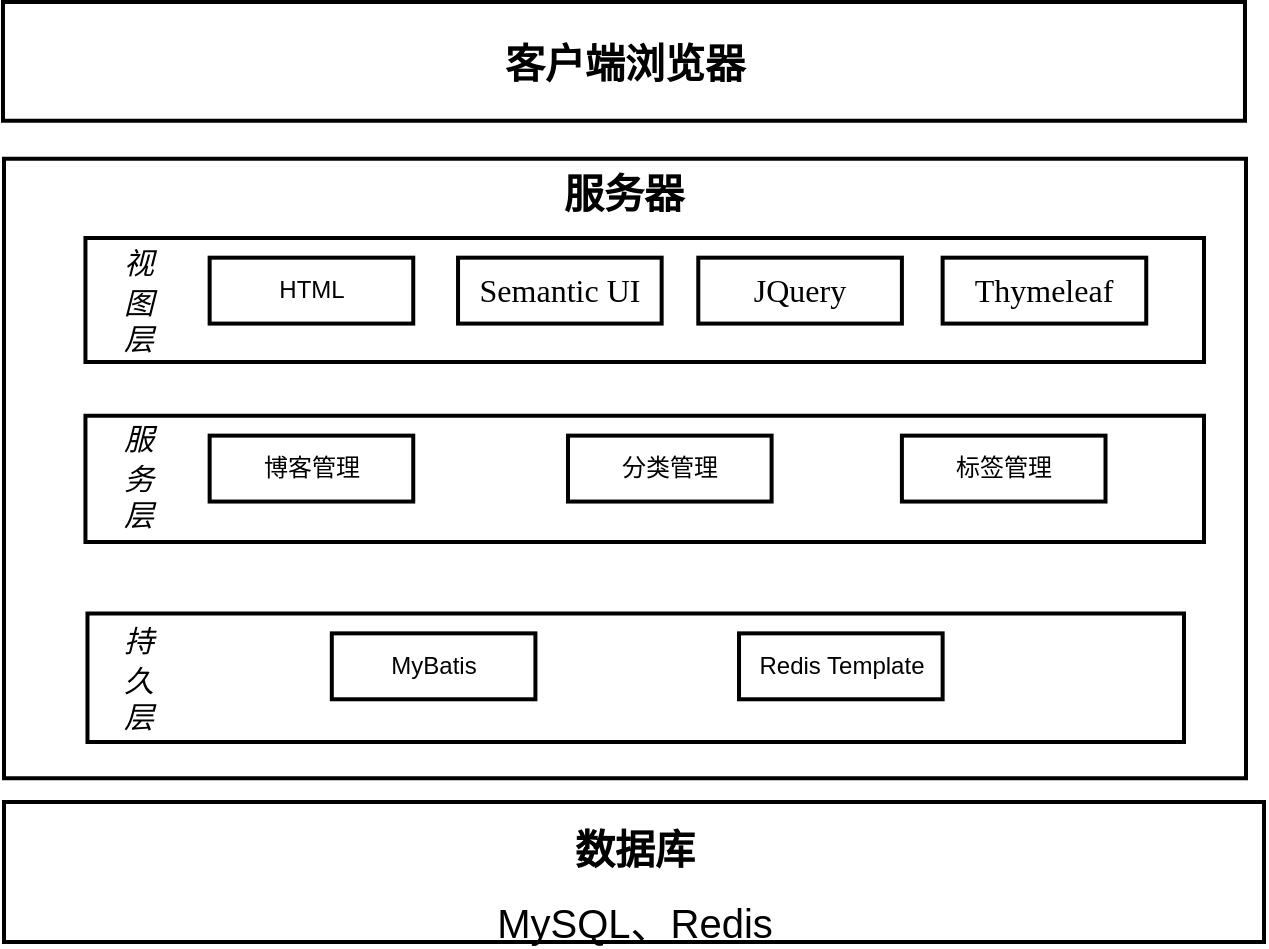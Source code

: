 <mxfile version="24.2.5" type="github">
  <diagram name="第 1 页" id="DCjY2M32DhdbJTFIdupm">
    <mxGraphModel dx="1221" dy="636" grid="1" gridSize="10" guides="1" tooltips="1" connect="1" arrows="1" fold="1" page="1" pageScale="1" pageWidth="827" pageHeight="1169" math="0" shadow="0">
      <root>
        <mxCell id="0" />
        <mxCell id="1" parent="0" />
        <mxCell id="WjFN8tZ_Sl9ltCgVFsNj-6" value="" style="verticalLabelPosition=top;verticalAlign=bottom;html=1;shape=mxgraph.basic.rect;fillColor2=none;strokeWidth=2;size=20;indent=5;labelPosition=center;align=center;" parent="1" vertex="1">
          <mxGeometry x="103" y="238.409" width="621.0" height="309.773" as="geometry" />
        </mxCell>
        <mxCell id="WjFN8tZ_Sl9ltCgVFsNj-7" value="&lt;h1&gt;&lt;font style=&quot;font-size: 20px;&quot;&gt;服务器&lt;/font&gt;&lt;/h1&gt;" style="text;html=1;align=center;verticalAlign=middle;whiteSpace=wrap;rounded=0;strokeWidth=2;" parent="1" vertex="1">
          <mxGeometry x="330.021" y="245" width="165.939" height="19.773" as="geometry" />
        </mxCell>
        <mxCell id="WjFN8tZ_Sl9ltCgVFsNj-8" value="&lt;h1&gt;&lt;br&gt;&lt;/h1&gt;" style="verticalLabelPosition=middle;verticalAlign=middle;html=1;shape=mxgraph.basic.rect;fillColor2=none;strokeWidth=2;size=20;indent=5;labelPosition=center;align=center;" parent="1" vertex="1">
          <mxGeometry x="143.72" y="277.95" width="559.28" height="62.05" as="geometry" />
        </mxCell>
        <mxCell id="WjFN8tZ_Sl9ltCgVFsNj-9" value="&lt;font style=&quot;font-size: 15px;&quot; face=&quot;Verdana&quot;&gt;&lt;i style=&quot;&quot;&gt;视&lt;/i&gt;&lt;/font&gt;&lt;div style=&quot;font-size: 15px;&quot;&gt;&lt;font style=&quot;font-size: 15px;&quot; face=&quot;eEsPGfAhy_EH3d2n-p2c&quot;&gt;&lt;i&gt;图&lt;/i&gt;&lt;/font&gt;&lt;/div&gt;&lt;div style=&quot;font-size: 15px;&quot;&gt;&lt;font style=&quot;font-size: 15px;&quot; face=&quot;eEsPGfAhy_EH3d2n-p2c&quot;&gt;&lt;i style=&quot;&quot;&gt;层&lt;/i&gt;&lt;/font&gt;&lt;/div&gt;" style="text;html=1;align=center;verticalAlign=middle;whiteSpace=wrap;rounded=0;horizontal=1;fontSize=17;strokeWidth=2;" parent="1" vertex="1">
          <mxGeometry x="144.739" y="279.319" width="50.902" height="59.318" as="geometry" />
        </mxCell>
        <mxCell id="WjFN8tZ_Sl9ltCgVFsNj-10" value="HTML" style="rounded=0;whiteSpace=wrap;html=1;strokeWidth=2;" parent="1" vertex="1">
          <mxGeometry x="205.821" y="287.841" width="101.803" height="32.955" as="geometry" />
        </mxCell>
        <mxCell id="WjFN8tZ_Sl9ltCgVFsNj-11" value="&lt;p class=&quot;MsoNormal&quot;&gt;&lt;span style=&quot;mso-spacerun:&#39;yes&#39;;font-family:宋体;mso-ascii-font-family:Calibri;&lt;br/&gt;mso-hansi-font-family:Calibri;mso-bidi-font-family:&#39;Times New Roman&#39;;font-size:12.0pt;&lt;br/&gt;mso-font-kerning:1.0pt;&quot;&gt;&lt;font face=&quot;Calibri&quot;&gt;Semantic UI&lt;/font&gt;&lt;/span&gt;&lt;/p&gt;" style="rounded=0;whiteSpace=wrap;html=1;strokeWidth=2;" parent="1" vertex="1">
          <mxGeometry x="330.021" y="287.841" width="101.803" height="32.955" as="geometry" />
        </mxCell>
        <mxCell id="WjFN8tZ_Sl9ltCgVFsNj-12" value="&lt;p class=&quot;MsoNormal&quot;&gt;&lt;span style=&quot;mso-spacerun:&#39;yes&#39;;font-family:宋体;mso-ascii-font-family:Calibri;&lt;br/&gt;mso-hansi-font-family:Calibri;mso-bidi-font-family:&#39;Times New Roman&#39;;font-size:12.0pt;&lt;br/&gt;mso-font-kerning:1.0pt;&quot;&gt;&lt;font face=&quot;Calibri&quot;&gt;JQuery&lt;/font&gt;&lt;/span&gt;&lt;/p&gt;" style="rounded=0;whiteSpace=wrap;html=1;strokeWidth=2;" parent="1" vertex="1">
          <mxGeometry x="450.149" y="287.841" width="101.803" height="32.955" as="geometry" />
        </mxCell>
        <mxCell id="WjFN8tZ_Sl9ltCgVFsNj-13" value="&lt;p class=&quot;MsoNormal&quot;&gt;&lt;span style=&quot;mso-spacerun:&#39;yes&#39;;font-family:宋体;mso-ascii-font-family:Calibri;&lt;br/&gt;mso-hansi-font-family:Calibri;mso-bidi-font-family:&#39;Times New Roman&#39;;font-size:12.0pt;&lt;br/&gt;mso-font-kerning:1.0pt;&quot;&gt;&lt;font face=&quot;Calibri&quot;&gt;Thymeleaf&lt;/font&gt;&lt;/span&gt;&lt;/p&gt;" style="rounded=0;whiteSpace=wrap;html=1;strokeWidth=2;" parent="1" vertex="1">
          <mxGeometry x="572.313" y="287.841" width="101.803" height="32.955" as="geometry" />
        </mxCell>
        <mxCell id="WjFN8tZ_Sl9ltCgVFsNj-14" value="&lt;h1&gt;&lt;br&gt;&lt;/h1&gt;" style="verticalLabelPosition=middle;verticalAlign=middle;html=1;shape=mxgraph.basic.rect;fillColor2=none;strokeWidth=2;size=20;indent=5;labelPosition=center;align=center;" parent="1" vertex="1">
          <mxGeometry x="143.72" y="366.93" width="559.28" height="63.07" as="geometry" />
        </mxCell>
        <mxCell id="WjFN8tZ_Sl9ltCgVFsNj-15" value="&lt;font style=&quot;font-size: 15px;&quot; face=&quot;Verdana&quot;&gt;&lt;i&gt;服&lt;/i&gt;&lt;/font&gt;&lt;div style=&quot;font-size: 15px;&quot;&gt;&lt;font style=&quot;font-size: 15px;&quot; face=&quot;Verdana&quot;&gt;&lt;i&gt;务&lt;/i&gt;&lt;/font&gt;&lt;/div&gt;&lt;div style=&quot;font-size: 15px;&quot;&gt;&lt;font style=&quot;font-size: 15px;&quot; face=&quot;Verdana&quot;&gt;&lt;i&gt;层&lt;/i&gt;&lt;/font&gt;&lt;/div&gt;" style="text;html=1;align=center;verticalAlign=middle;whiteSpace=wrap;rounded=0;horizontal=1;fontSize=17;strokeWidth=2;" parent="1" vertex="1">
          <mxGeometry x="144.739" y="366.926" width="50.902" height="59.318" as="geometry" />
        </mxCell>
        <mxCell id="WjFN8tZ_Sl9ltCgVFsNj-16" value="博客管理" style="rounded=0;whiteSpace=wrap;html=1;strokeWidth=2;" parent="1" vertex="1">
          <mxGeometry x="205.821" y="376.818" width="101.803" height="32.955" as="geometry" />
        </mxCell>
        <mxCell id="WjFN8tZ_Sl9ltCgVFsNj-17" value="分类管理" style="rounded=0;whiteSpace=wrap;html=1;strokeWidth=2;" parent="1" vertex="1">
          <mxGeometry x="384.995" y="376.818" width="101.803" height="32.955" as="geometry" />
        </mxCell>
        <mxCell id="WjFN8tZ_Sl9ltCgVFsNj-18" value="标签管理" style="rounded=0;whiteSpace=wrap;html=1;strokeWidth=2;" parent="1" vertex="1">
          <mxGeometry x="551.952" y="376.818" width="101.803" height="32.955" as="geometry" />
        </mxCell>
        <mxCell id="WjFN8tZ_Sl9ltCgVFsNj-19" value="&lt;h1&gt;&lt;br&gt;&lt;/h1&gt;" style="verticalLabelPosition=middle;verticalAlign=middle;html=1;shape=mxgraph.basic.rect;fillColor2=none;strokeWidth=2;size=20;indent=5;labelPosition=center;align=center;" parent="1" vertex="1">
          <mxGeometry x="144.74" y="465.8" width="548.26" height="64.2" as="geometry" />
        </mxCell>
        <mxCell id="WjFN8tZ_Sl9ltCgVFsNj-20" value="&lt;font style=&quot;font-size: 15px;&quot; face=&quot;Verdana&quot;&gt;&lt;i&gt;持&lt;/i&gt;&lt;/font&gt;&lt;div style=&quot;font-size: 15px;&quot;&gt;&lt;font style=&quot;font-size: 15px;&quot; face=&quot;Verdana&quot;&gt;&lt;i&gt;久&lt;/i&gt;&lt;/font&gt;&lt;/div&gt;&lt;div style=&quot;font-size: 15px;&quot;&gt;&lt;font style=&quot;font-size: 15px;&quot; face=&quot;Verdana&quot;&gt;&lt;i&gt;层&lt;/i&gt;&lt;/font&gt;&lt;/div&gt;" style="text;html=1;align=center;verticalAlign=middle;whiteSpace=wrap;rounded=0;horizontal=1;fontSize=17;strokeWidth=2;" parent="1" vertex="1">
          <mxGeometry x="144.739" y="468.24" width="50.902" height="59.318" as="geometry" />
        </mxCell>
        <mxCell id="WjFN8tZ_Sl9ltCgVFsNj-21" value="MyBatis" style="rounded=0;whiteSpace=wrap;html=1;strokeWidth=2;" parent="1" vertex="1">
          <mxGeometry x="266.903" y="475.682" width="101.803" height="32.955" as="geometry" />
        </mxCell>
        <mxCell id="WjFN8tZ_Sl9ltCgVFsNj-23" value="Redis Template" style="rounded=0;whiteSpace=wrap;html=1;strokeWidth=2;" parent="1" vertex="1">
          <mxGeometry x="470.51" y="475.682" width="101.803" height="32.955" as="geometry" />
        </mxCell>
        <mxCell id="WjFN8tZ_Sl9ltCgVFsNj-26" value="&lt;h1 style=&quot;font-size: 20px;&quot;&gt;&lt;font style=&quot;font-size: 20px;&quot;&gt;数据库&lt;/font&gt;&lt;/h1&gt;&lt;div style=&quot;font-size: 20px;&quot;&gt;&lt;font style=&quot;font-size: 20px;&quot;&gt;MySQL、Redis&lt;/font&gt;&lt;/div&gt;" style="verticalLabelPosition=middle;verticalAlign=middle;html=1;shape=mxgraph.basic.rect;fillColor2=none;strokeWidth=2;size=20;indent=5;labelPosition=center;align=center;" parent="1" vertex="1">
          <mxGeometry x="103" y="560" width="630" height="70" as="geometry" />
        </mxCell>
        <mxCell id="WjFN8tZ_Sl9ltCgVFsNj-3" value="&lt;h1&gt;&lt;font style=&quot;font-size: 20px;&quot;&gt;客户端浏览器&lt;/font&gt;&lt;/h1&gt;" style="verticalLabelPosition=middle;verticalAlign=middle;html=1;shape=mxgraph.basic.rect;fillColor2=none;strokeWidth=2;size=20;indent=5;labelPosition=center;align=center;" parent="1" vertex="1">
          <mxGeometry x="102.49" y="160" width="621.0" height="59.318" as="geometry" />
        </mxCell>
      </root>
    </mxGraphModel>
  </diagram>
</mxfile>
